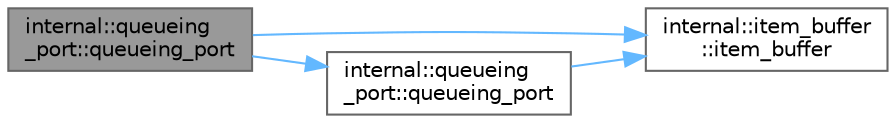 digraph "internal::queueing_port::queueing_port"
{
 // LATEX_PDF_SIZE
  bgcolor="transparent";
  edge [fontname=Helvetica,fontsize=10,labelfontname=Helvetica,labelfontsize=10];
  node [fontname=Helvetica,fontsize=10,shape=box,height=0.2,width=0.4];
  rankdir="LR";
  Node1 [id="Node000001",label="internal::queueing\l_port::queueing_port",height=0.2,width=0.4,color="gray40", fillcolor="grey60", style="filled", fontcolor="black",tooltip="copy constructor"];
  Node1 -> Node2 [id="edge1_Node000001_Node000002",color="steelblue1",style="solid",tooltip=" "];
  Node2 [id="Node000002",label="internal::item_buffer\l::item_buffer",height=0.2,width=0.4,color="grey40", fillcolor="white", style="filled",URL="$classinternal_1_1item__buffer.html#a2e59596a1c770ed3e1e979a5733bca75",tooltip="Constructor"];
  Node1 -> Node3 [id="edge2_Node000001_Node000003",color="steelblue1",style="solid",tooltip=" "];
  Node3 [id="Node000003",label="internal::queueing\l_port::queueing_port",height=0.2,width=0.4,color="grey40", fillcolor="white", style="filled",URL="$classinternal_1_1queueing__port.html#a490b88d2d32e360f70e169711981feda",tooltip="Constructor"];
  Node3 -> Node2 [id="edge3_Node000003_Node000002",color="steelblue1",style="solid",tooltip=" "];
}
